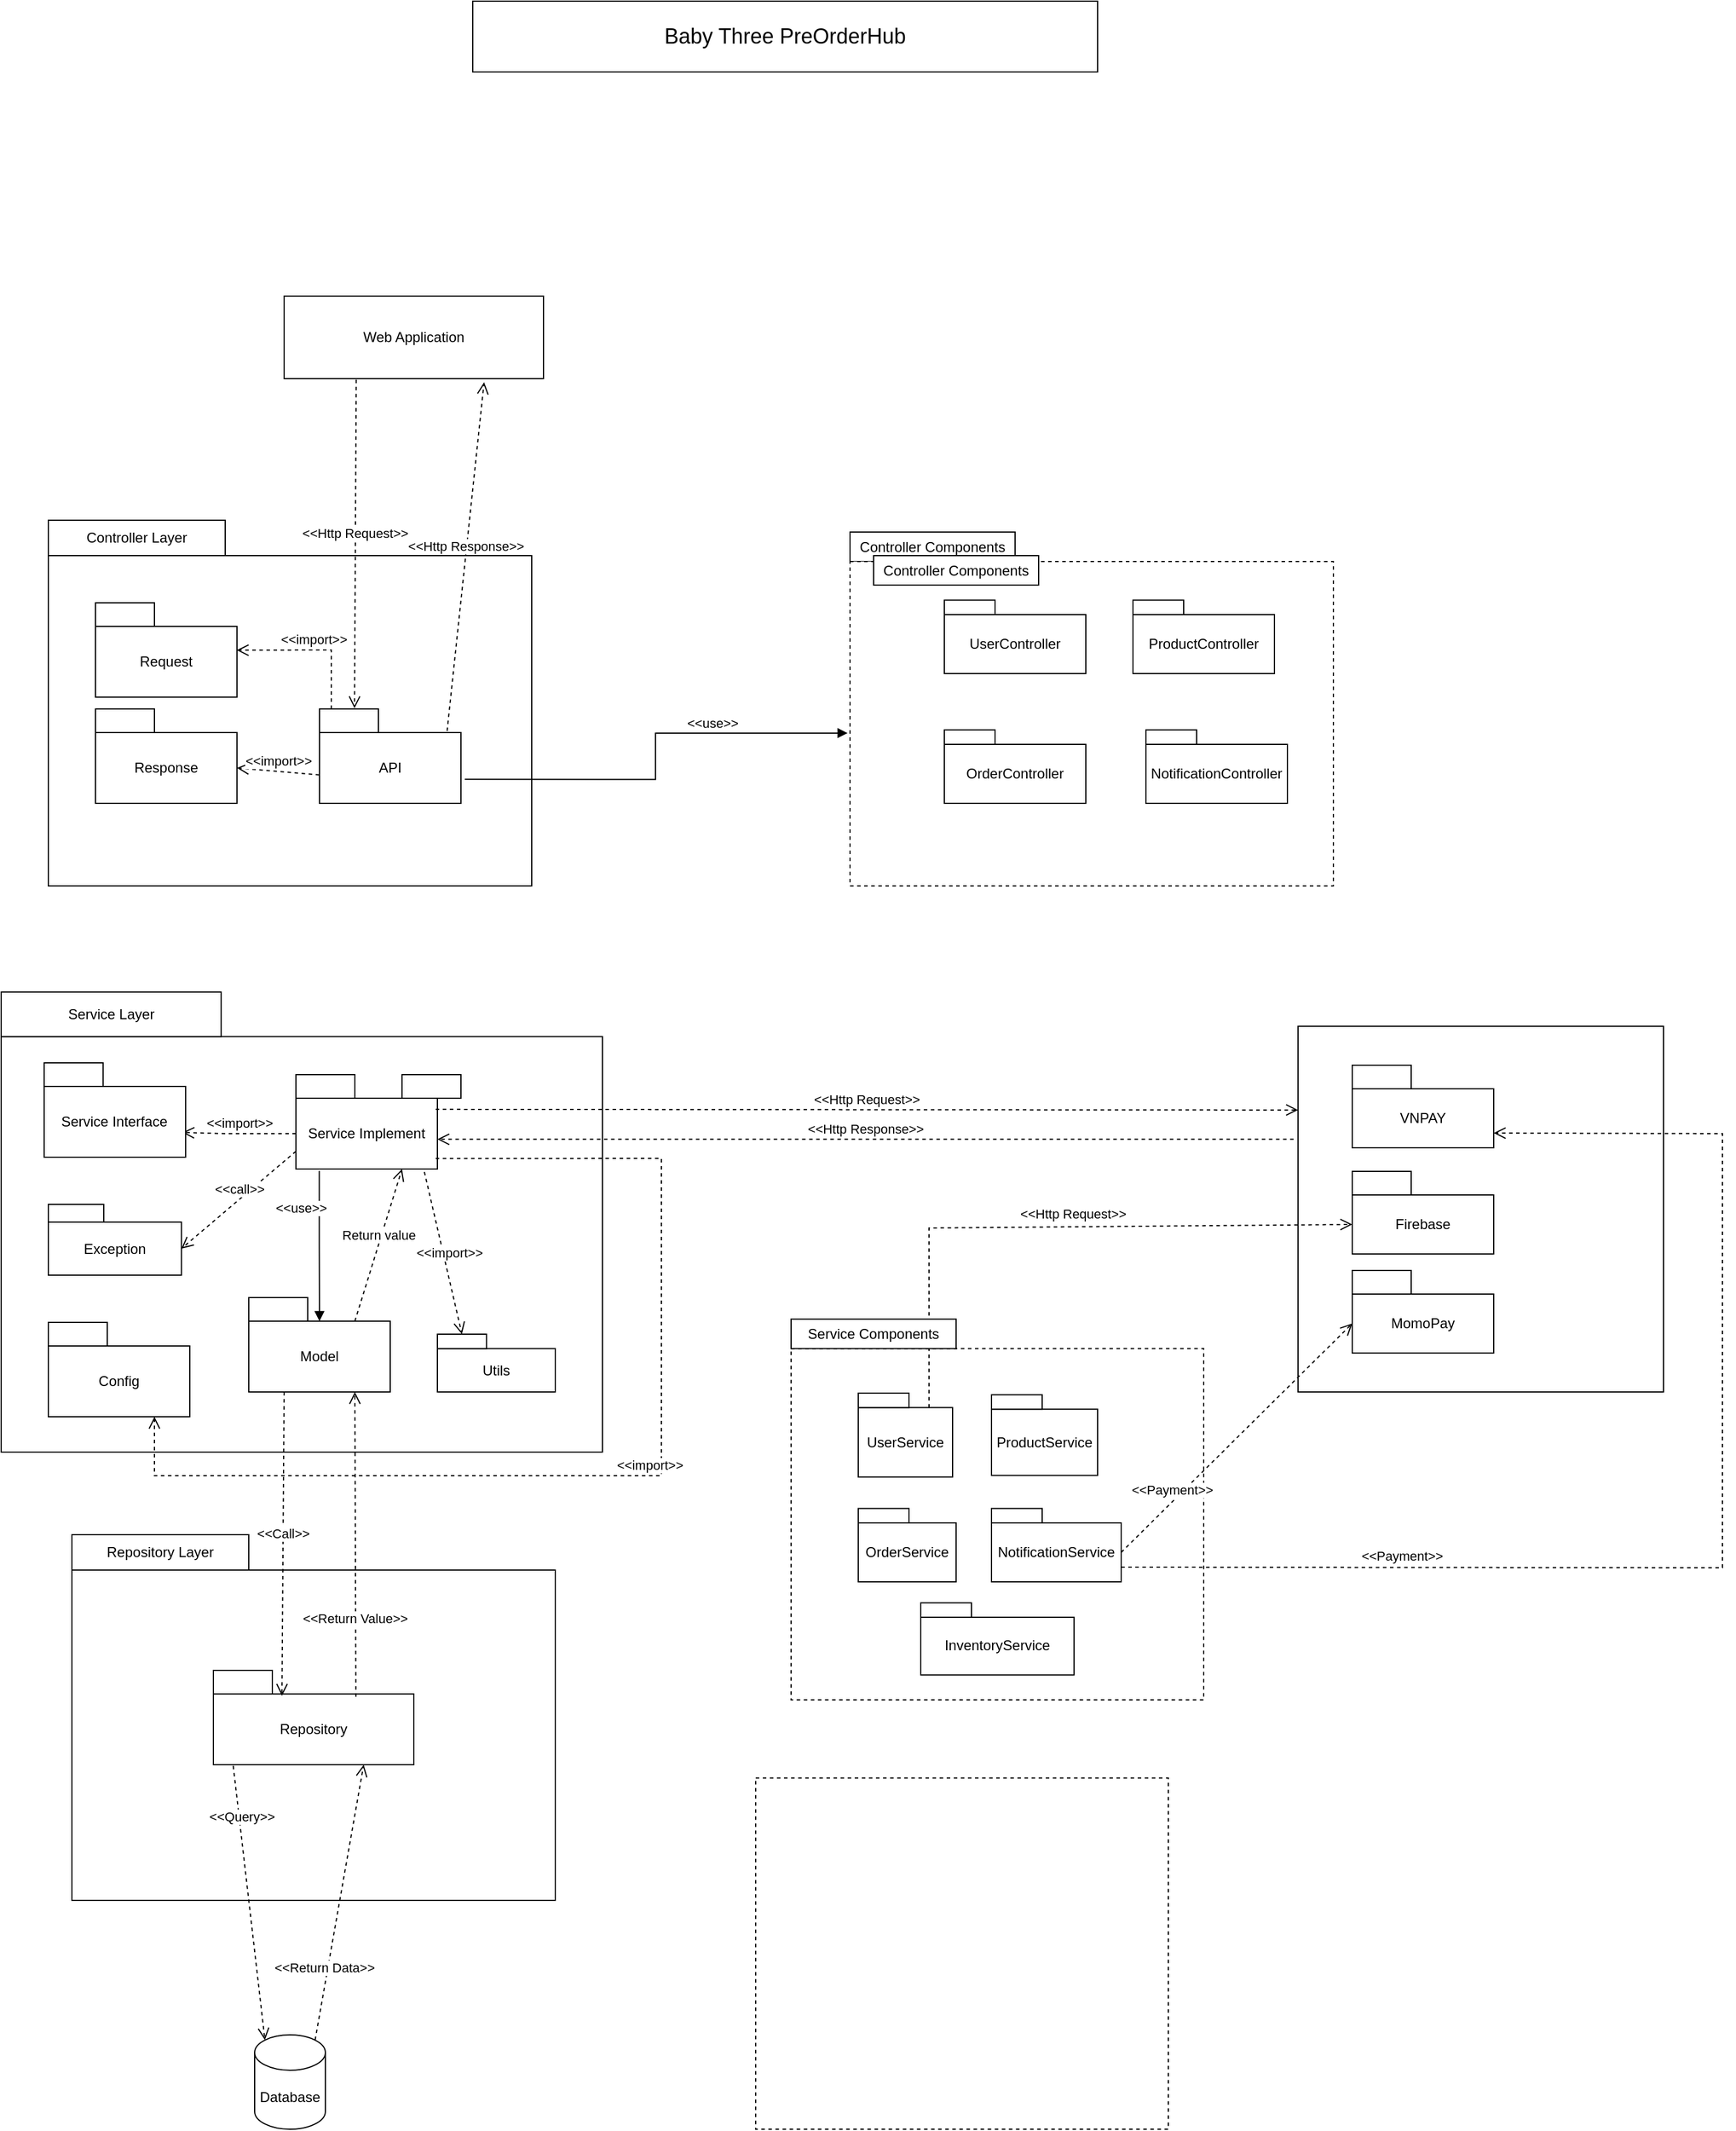 <mxfile version="26.0.16">
  <diagram name="Trang-1" id="3V1mbge0oOwgzor044g2">
    <mxGraphModel dx="1149" dy="691" grid="1" gridSize="10" guides="1" tooltips="1" connect="1" arrows="1" fold="1" page="1" pageScale="1" pageWidth="827" pageHeight="1169" math="0" shadow="0">
      <root>
        <mxCell id="0" />
        <mxCell id="1" parent="0" />
        <mxCell id="uCpHYPL4uAlhx9UP-cmn-113" value="" style="rounded=0;whiteSpace=wrap;html=1;dashed=1;" vertex="1" parent="1">
          <mxGeometry x="770" y="1172.25" width="350" height="297.75" as="geometry" />
        </mxCell>
        <mxCell id="uCpHYPL4uAlhx9UP-cmn-18" value="" style="rounded=0;whiteSpace=wrap;html=1;container=0;" vertex="1" parent="1">
          <mxGeometry x="100" y="907.742" width="510.0" height="352.258" as="geometry" />
        </mxCell>
        <mxCell id="uCpHYPL4uAlhx9UP-cmn-2" value="Web Application" style="rounded=0;whiteSpace=wrap;html=1;" vertex="1" parent="1">
          <mxGeometry x="340" y="280" width="220" height="70" as="geometry" />
        </mxCell>
        <mxCell id="uCpHYPL4uAlhx9UP-cmn-4" value="&lt;font style=&quot;font-size: 18px;&quot;&gt;Baby Three PreOrderHub&lt;/font&gt;" style="rounded=0;whiteSpace=wrap;html=1;" vertex="1" parent="1">
          <mxGeometry x="500" y="30" width="530" height="60" as="geometry" />
        </mxCell>
        <mxCell id="uCpHYPL4uAlhx9UP-cmn-21" value="" style="group" vertex="1" connectable="0" parent="1">
          <mxGeometry x="140" y="470" width="410" height="310" as="geometry" />
        </mxCell>
        <mxCell id="uCpHYPL4uAlhx9UP-cmn-16" value="" style="rounded=0;whiteSpace=wrap;html=1;" vertex="1" parent="uCpHYPL4uAlhx9UP-cmn-21">
          <mxGeometry y="30" width="410" height="280" as="geometry" />
        </mxCell>
        <mxCell id="uCpHYPL4uAlhx9UP-cmn-17" value="Controller Layer" style="rounded=0;whiteSpace=wrap;html=1;" vertex="1" parent="uCpHYPL4uAlhx9UP-cmn-21">
          <mxGeometry width="150" height="30" as="geometry" />
        </mxCell>
        <mxCell id="uCpHYPL4uAlhx9UP-cmn-25" value="Request" style="rounded=0;whiteSpace=wrap;html=1;" vertex="1" parent="uCpHYPL4uAlhx9UP-cmn-21">
          <mxGeometry x="40" y="90" width="120" height="60" as="geometry" />
        </mxCell>
        <mxCell id="uCpHYPL4uAlhx9UP-cmn-33" value="Response" style="rounded=0;whiteSpace=wrap;html=1;" vertex="1" parent="uCpHYPL4uAlhx9UP-cmn-21">
          <mxGeometry x="40" y="180" width="120" height="60" as="geometry" />
        </mxCell>
        <mxCell id="uCpHYPL4uAlhx9UP-cmn-34" value="API" style="rounded=0;whiteSpace=wrap;html=1;" vertex="1" parent="uCpHYPL4uAlhx9UP-cmn-21">
          <mxGeometry x="230" y="180" width="120" height="60" as="geometry" />
        </mxCell>
        <mxCell id="uCpHYPL4uAlhx9UP-cmn-50" value="" style="rounded=0;whiteSpace=wrap;html=1;" vertex="1" parent="uCpHYPL4uAlhx9UP-cmn-21">
          <mxGeometry x="40" y="70" width="50" height="20" as="geometry" />
        </mxCell>
        <mxCell id="uCpHYPL4uAlhx9UP-cmn-49" value="" style="rounded=0;whiteSpace=wrap;html=1;" vertex="1" parent="uCpHYPL4uAlhx9UP-cmn-21">
          <mxGeometry x="40" y="160" width="50" height="20" as="geometry" />
        </mxCell>
        <mxCell id="uCpHYPL4uAlhx9UP-cmn-48" value="" style="rounded=0;whiteSpace=wrap;html=1;" vertex="1" parent="uCpHYPL4uAlhx9UP-cmn-21">
          <mxGeometry x="230" y="160" width="50" height="20" as="geometry" />
        </mxCell>
        <mxCell id="uCpHYPL4uAlhx9UP-cmn-56" value="&amp;lt;&amp;lt;import&amp;gt;&amp;gt;" style="html=1;verticalAlign=bottom;endArrow=open;dashed=1;endSize=8;curved=0;rounded=0;entryX=1;entryY=0.5;entryDx=0;entryDy=0;exitX=-0.002;exitY=0.598;exitDx=0;exitDy=0;exitPerimeter=0;" edge="1" parent="uCpHYPL4uAlhx9UP-cmn-21" source="uCpHYPL4uAlhx9UP-cmn-34" target="uCpHYPL4uAlhx9UP-cmn-33">
          <mxGeometry relative="1" as="geometry">
            <mxPoint x="470" y="260" as="sourcePoint" />
            <mxPoint x="473" y="80" as="targetPoint" />
            <mxPoint as="offset" />
          </mxGeometry>
        </mxCell>
        <mxCell id="uCpHYPL4uAlhx9UP-cmn-24" value="" style="group" vertex="1" connectable="0" parent="1">
          <mxGeometry x="160" y="1330" width="410" height="310" as="geometry" />
        </mxCell>
        <mxCell id="uCpHYPL4uAlhx9UP-cmn-22" value="" style="rounded=0;whiteSpace=wrap;html=1;" vertex="1" parent="uCpHYPL4uAlhx9UP-cmn-24">
          <mxGeometry y="30" width="410" height="280" as="geometry" />
        </mxCell>
        <mxCell id="uCpHYPL4uAlhx9UP-cmn-23" value="Repository Layer" style="rounded=0;whiteSpace=wrap;html=1;" vertex="1" parent="uCpHYPL4uAlhx9UP-cmn-24">
          <mxGeometry width="150" height="30" as="geometry" />
        </mxCell>
        <mxCell id="uCpHYPL4uAlhx9UP-cmn-76" value="" style="group" vertex="1" connectable="0" parent="uCpHYPL4uAlhx9UP-cmn-24">
          <mxGeometry x="120" y="115" width="170" height="80" as="geometry" />
        </mxCell>
        <mxCell id="uCpHYPL4uAlhx9UP-cmn-77" value="Repository" style="rounded=0;whiteSpace=wrap;html=1;" vertex="1" parent="uCpHYPL4uAlhx9UP-cmn-76">
          <mxGeometry y="20" width="170" height="60" as="geometry" />
        </mxCell>
        <mxCell id="uCpHYPL4uAlhx9UP-cmn-78" value="" style="rounded=0;whiteSpace=wrap;html=1;" vertex="1" parent="uCpHYPL4uAlhx9UP-cmn-76">
          <mxGeometry width="50" height="20" as="geometry" />
        </mxCell>
        <mxCell id="uCpHYPL4uAlhx9UP-cmn-32" value="Request" style="rounded=0;whiteSpace=wrap;html=1;" vertex="1" parent="1">
          <mxGeometry x="180" y="560" width="120" height="60" as="geometry" />
        </mxCell>
        <mxCell id="uCpHYPL4uAlhx9UP-cmn-35" value="" style="group" vertex="1" connectable="0" parent="1">
          <mxGeometry x="1200" y="899" width="310" height="310" as="geometry" />
        </mxCell>
        <mxCell id="uCpHYPL4uAlhx9UP-cmn-10" value="" style="whiteSpace=wrap;html=1;aspect=fixed;" vertex="1" parent="uCpHYPL4uAlhx9UP-cmn-35">
          <mxGeometry width="310" height="310" as="geometry" />
        </mxCell>
        <mxCell id="uCpHYPL4uAlhx9UP-cmn-3" value="VNPAY" style="rounded=0;whiteSpace=wrap;html=1;" vertex="1" parent="uCpHYPL4uAlhx9UP-cmn-35">
          <mxGeometry x="46" y="53" width="120" height="50" as="geometry" />
        </mxCell>
        <mxCell id="uCpHYPL4uAlhx9UP-cmn-7" value="Firebase" style="rounded=0;whiteSpace=wrap;html=1;" vertex="1" parent="uCpHYPL4uAlhx9UP-cmn-35">
          <mxGeometry x="46" y="143" width="120" height="50" as="geometry" />
        </mxCell>
        <mxCell id="uCpHYPL4uAlhx9UP-cmn-8" value="MomoPay" style="rounded=0;whiteSpace=wrap;html=1;" vertex="1" parent="uCpHYPL4uAlhx9UP-cmn-35">
          <mxGeometry x="46" y="227" width="120" height="50" as="geometry" />
        </mxCell>
        <mxCell id="uCpHYPL4uAlhx9UP-cmn-12" value="" style="rounded=0;whiteSpace=wrap;html=1;" vertex="1" parent="uCpHYPL4uAlhx9UP-cmn-35">
          <mxGeometry x="46" y="33" width="50" height="20" as="geometry" />
        </mxCell>
        <mxCell id="uCpHYPL4uAlhx9UP-cmn-13" value="" style="rounded=0;whiteSpace=wrap;html=1;" vertex="1" parent="uCpHYPL4uAlhx9UP-cmn-35">
          <mxGeometry x="46" y="123" width="50" height="20" as="geometry" />
        </mxCell>
        <mxCell id="uCpHYPL4uAlhx9UP-cmn-15" value="" style="rounded=0;whiteSpace=wrap;html=1;" vertex="1" parent="uCpHYPL4uAlhx9UP-cmn-35">
          <mxGeometry x="46" y="207" width="50" height="20" as="geometry" />
        </mxCell>
        <mxCell id="uCpHYPL4uAlhx9UP-cmn-38" value="InventoryService" style="rounded=0;whiteSpace=wrap;html=1;" vertex="1" parent="1">
          <mxGeometry x="880" y="1400" width="130" height="48.88" as="geometry" />
        </mxCell>
        <mxCell id="uCpHYPL4uAlhx9UP-cmn-39" value="NotificationService" style="rounded=0;whiteSpace=wrap;html=1;" vertex="1" parent="1">
          <mxGeometry x="940" y="1320" width="110" height="50" as="geometry" />
        </mxCell>
        <mxCell id="uCpHYPL4uAlhx9UP-cmn-40" value="OrderService" style="rounded=0;whiteSpace=wrap;html=1;" vertex="1" parent="1">
          <mxGeometry x="827" y="1320" width="83" height="50" as="geometry" />
        </mxCell>
        <mxCell id="uCpHYPL4uAlhx9UP-cmn-41" value="ProductService" style="rounded=0;whiteSpace=wrap;html=1;" vertex="1" parent="1">
          <mxGeometry x="940" y="1223.62" width="90" height="56.12" as="geometry" />
        </mxCell>
        <mxCell id="uCpHYPL4uAlhx9UP-cmn-42" value="UserService" style="rounded=0;whiteSpace=wrap;html=1;" vertex="1" parent="1">
          <mxGeometry x="827" y="1222.24" width="80" height="58.88" as="geometry" />
        </mxCell>
        <mxCell id="uCpHYPL4uAlhx9UP-cmn-54" value="&amp;lt;&amp;lt;Http Response&amp;gt;&amp;gt;" style="html=1;verticalAlign=bottom;endArrow=open;dashed=1;endSize=8;curved=0;rounded=0;exitX=0.902;exitY=-0.021;exitDx=0;exitDy=0;exitPerimeter=0;entryX=0.771;entryY=1.043;entryDx=0;entryDy=0;entryPerimeter=0;" edge="1" parent="1" source="uCpHYPL4uAlhx9UP-cmn-34" target="uCpHYPL4uAlhx9UP-cmn-2">
          <mxGeometry relative="1" as="geometry">
            <mxPoint x="610" y="450" as="sourcePoint" />
            <mxPoint x="530" y="450" as="targetPoint" />
            <mxPoint as="offset" />
          </mxGeometry>
        </mxCell>
        <mxCell id="uCpHYPL4uAlhx9UP-cmn-55" value="&amp;lt;&amp;lt;Http Request&amp;gt;&amp;gt;" style="html=1;verticalAlign=bottom;endArrow=open;dashed=1;endSize=8;curved=0;rounded=0;entryX=0.594;entryY=-0.029;entryDx=0;entryDy=0;entryPerimeter=0;exitX=0.278;exitY=1.012;exitDx=0;exitDy=0;exitPerimeter=0;" edge="1" parent="1" source="uCpHYPL4uAlhx9UP-cmn-2" target="uCpHYPL4uAlhx9UP-cmn-48">
          <mxGeometry relative="1" as="geometry">
            <mxPoint x="650" y="640" as="sourcePoint" />
            <mxPoint x="653" y="350" as="targetPoint" />
            <mxPoint as="offset" />
          </mxGeometry>
        </mxCell>
        <mxCell id="uCpHYPL4uAlhx9UP-cmn-57" value="&amp;lt;&amp;lt;import&amp;gt;&amp;gt;" style="html=1;verticalAlign=bottom;endArrow=open;dashed=1;endSize=8;curved=0;rounded=0;entryX=0.998;entryY=0.336;entryDx=0;entryDy=0;entryPerimeter=0;" edge="1" parent="1" target="uCpHYPL4uAlhx9UP-cmn-32">
          <mxGeometry relative="1" as="geometry">
            <mxPoint x="380" y="630" as="sourcePoint" />
            <mxPoint x="763" y="585" as="targetPoint" />
            <mxPoint as="offset" />
            <Array as="points">
              <mxPoint x="380" y="580" />
            </Array>
          </mxGeometry>
        </mxCell>
        <mxCell id="uCpHYPL4uAlhx9UP-cmn-19" value="Service Layer" style="rounded=0;whiteSpace=wrap;html=1;container=0;" vertex="1" parent="1">
          <mxGeometry x="100" y="870" width="186.585" height="37.742" as="geometry" />
        </mxCell>
        <mxCell id="uCpHYPL4uAlhx9UP-cmn-79" value="&amp;lt;&amp;lt;import&amp;gt;&amp;gt;" style="html=1;verticalAlign=bottom;endArrow=open;dashed=1;endSize=8;curved=0;rounded=0;entryX=0.977;entryY=0.65;entryDx=0;entryDy=0;entryPerimeter=0;exitX=0;exitY=0.5;exitDx=0;exitDy=0;" edge="1" parent="1" source="uCpHYPL4uAlhx9UP-cmn-62" target="uCpHYPL4uAlhx9UP-cmn-58">
          <mxGeometry relative="1" as="geometry">
            <mxPoint x="370" y="990" as="sourcePoint" />
            <mxPoint x="260" y="990" as="targetPoint" />
            <mxPoint as="offset" />
            <Array as="points">
              <mxPoint x="340" y="990" />
              <mxPoint x="290" y="990" />
            </Array>
          </mxGeometry>
        </mxCell>
        <mxCell id="uCpHYPL4uAlhx9UP-cmn-65" value="Exception" style="rounded=0;whiteSpace=wrap;html=1;container=0;" vertex="1" parent="1">
          <mxGeometry x="140.001" y="1065" width="112.873" height="45" as="geometry" />
        </mxCell>
        <mxCell id="uCpHYPL4uAlhx9UP-cmn-66" value="" style="rounded=0;whiteSpace=wrap;html=1;container=0;" vertex="1" parent="1">
          <mxGeometry x="140.001" y="1050" width="47.03" height="15" as="geometry" />
        </mxCell>
        <mxCell id="uCpHYPL4uAlhx9UP-cmn-63" value="" style="rounded=0;whiteSpace=wrap;html=1;container=0;" vertex="1" parent="1">
          <mxGeometry x="440" y="940" width="50" height="20" as="geometry" />
        </mxCell>
        <mxCell id="uCpHYPL4uAlhx9UP-cmn-62" value="Service Implement" style="rounded=0;whiteSpace=wrap;html=1;container=0;" vertex="1" parent="1">
          <mxGeometry x="350" y="960" width="120" height="60" as="geometry" />
        </mxCell>
        <mxCell id="uCpHYPL4uAlhx9UP-cmn-47" value="" style="rounded=0;whiteSpace=wrap;html=1;container=0;" vertex="1" parent="1">
          <mxGeometry x="350" y="940" width="50" height="20" as="geometry" />
        </mxCell>
        <mxCell id="uCpHYPL4uAlhx9UP-cmn-83" value="&amp;lt;&amp;lt;call&amp;gt;&amp;gt;" style="html=1;verticalAlign=bottom;endArrow=open;dashed=1;endSize=8;curved=0;rounded=0;entryX=1;entryY=0.5;entryDx=0;entryDy=0;exitX=0;exitY=0.75;exitDx=0;exitDy=0;" edge="1" parent="1" source="uCpHYPL4uAlhx9UP-cmn-62" target="uCpHYPL4uAlhx9UP-cmn-65">
          <mxGeometry relative="1" as="geometry">
            <mxPoint x="320" y="1060" as="sourcePoint" />
            <mxPoint x="240" y="1060" as="targetPoint" />
          </mxGeometry>
        </mxCell>
        <mxCell id="uCpHYPL4uAlhx9UP-cmn-58" value="Service Interface" style="rounded=0;whiteSpace=wrap;html=1;container=0;" vertex="1" parent="1">
          <mxGeometry x="136.44" y="950" width="120" height="60" as="geometry" />
        </mxCell>
        <mxCell id="uCpHYPL4uAlhx9UP-cmn-59" value="" style="rounded=0;whiteSpace=wrap;html=1;container=0;" vertex="1" parent="1">
          <mxGeometry x="136.44" y="930" width="50" height="20" as="geometry" />
        </mxCell>
        <mxCell id="uCpHYPL4uAlhx9UP-cmn-71" value="Config" style="rounded=0;whiteSpace=wrap;html=1;container=0;" vertex="1" parent="1">
          <mxGeometry x="140" y="1170" width="120" height="60" as="geometry" />
        </mxCell>
        <mxCell id="uCpHYPL4uAlhx9UP-cmn-72" value="" style="rounded=0;whiteSpace=wrap;html=1;container=0;" vertex="1" parent="1">
          <mxGeometry x="140" y="1150" width="50" height="20" as="geometry" />
        </mxCell>
        <mxCell id="uCpHYPL4uAlhx9UP-cmn-74" value="Model" style="rounded=0;whiteSpace=wrap;html=1;container=0;" vertex="1" parent="1">
          <mxGeometry x="310" y="1149" width="120" height="60" as="geometry" />
        </mxCell>
        <mxCell id="uCpHYPL4uAlhx9UP-cmn-75" value="" style="rounded=0;whiteSpace=wrap;html=1;container=0;" vertex="1" parent="1">
          <mxGeometry x="310" y="1129" width="50" height="20" as="geometry" />
        </mxCell>
        <mxCell id="uCpHYPL4uAlhx9UP-cmn-68" value="Utils" style="rounded=0;whiteSpace=wrap;html=1;container=0;" vertex="1" parent="1">
          <mxGeometry x="470" y="1172.25" width="100" height="36.75" as="geometry" />
        </mxCell>
        <mxCell id="uCpHYPL4uAlhx9UP-cmn-69" value="" style="rounded=0;whiteSpace=wrap;html=1;container=0;" vertex="1" parent="1">
          <mxGeometry x="470" y="1160" width="41.667" height="12.25" as="geometry" />
        </mxCell>
        <mxCell id="uCpHYPL4uAlhx9UP-cmn-85" value="&amp;lt;&amp;lt;use&amp;gt;&amp;gt;" style="endArrow=block;endFill=1;html=1;edgeStyle=orthogonalEdgeStyle;align=left;verticalAlign=top;rounded=0;exitX=0.165;exitY=1.027;exitDx=0;exitDy=0;exitPerimeter=0;entryX=0.5;entryY=0;entryDx=0;entryDy=0;" edge="1" parent="1" source="uCpHYPL4uAlhx9UP-cmn-62" target="uCpHYPL4uAlhx9UP-cmn-74">
          <mxGeometry x="-0.712" y="-40" relative="1" as="geometry">
            <mxPoint x="630" y="970" as="sourcePoint" />
            <mxPoint x="790" y="970" as="targetPoint" />
            <mxPoint x="1" as="offset" />
          </mxGeometry>
        </mxCell>
        <mxCell id="uCpHYPL4uAlhx9UP-cmn-87" value="Return value" style="html=1;verticalAlign=bottom;endArrow=open;dashed=1;endSize=8;curved=0;rounded=0;exitX=0.75;exitY=0;exitDx=0;exitDy=0;entryX=0.75;entryY=1;entryDx=0;entryDy=0;" edge="1" parent="1" source="uCpHYPL4uAlhx9UP-cmn-74" target="uCpHYPL4uAlhx9UP-cmn-62">
          <mxGeometry relative="1" as="geometry">
            <mxPoint x="584" y="1065" as="sourcePoint" />
            <mxPoint x="490" y="1070" as="targetPoint" />
            <mxPoint as="offset" />
            <Array as="points" />
          </mxGeometry>
        </mxCell>
        <mxCell id="uCpHYPL4uAlhx9UP-cmn-88" value="&amp;lt;&amp;lt;import&amp;gt;&amp;gt;" style="html=1;verticalAlign=bottom;endArrow=open;dashed=1;endSize=8;curved=0;rounded=0;entryX=0.5;entryY=0;entryDx=0;entryDy=0;exitX=0.908;exitY=1.041;exitDx=0;exitDy=0;exitPerimeter=0;" edge="1" parent="1" source="uCpHYPL4uAlhx9UP-cmn-62" target="uCpHYPL4uAlhx9UP-cmn-69">
          <mxGeometry x="0.137" y="3" relative="1" as="geometry">
            <mxPoint x="370" y="1010" as="sourcePoint" />
            <mxPoint x="276" y="1015" as="targetPoint" />
            <mxPoint as="offset" />
            <Array as="points" />
          </mxGeometry>
        </mxCell>
        <mxCell id="uCpHYPL4uAlhx9UP-cmn-89" value="&amp;lt;&amp;lt;import&amp;gt;&amp;gt;" style="html=1;verticalAlign=bottom;endArrow=open;dashed=1;endSize=8;curved=0;rounded=0;exitX=0.988;exitY=0.853;exitDx=0;exitDy=0;exitPerimeter=0;entryX=0.75;entryY=1;entryDx=0;entryDy=0;" edge="1" parent="1" source="uCpHYPL4uAlhx9UP-cmn-62" target="uCpHYPL4uAlhx9UP-cmn-71">
          <mxGeometry relative="1" as="geometry">
            <mxPoint x="770" y="1065" as="sourcePoint" />
            <mxPoint x="180" y="1280" as="targetPoint" />
            <mxPoint as="offset" />
            <Array as="points">
              <mxPoint x="660" y="1011" />
              <mxPoint x="660" y="1280" />
              <mxPoint x="230" y="1280" />
            </Array>
          </mxGeometry>
        </mxCell>
        <mxCell id="uCpHYPL4uAlhx9UP-cmn-90" value="&amp;lt;&amp;lt;Http Request&amp;gt;&amp;gt;" style="html=1;verticalAlign=bottom;endArrow=open;dashed=1;endSize=8;curved=0;rounded=0;entryX=0;entryY=0.229;entryDx=0;entryDy=0;entryPerimeter=0;exitX=0.988;exitY=0.157;exitDx=0;exitDy=0;exitPerimeter=0;" edge="1" parent="1" source="uCpHYPL4uAlhx9UP-cmn-62" target="uCpHYPL4uAlhx9UP-cmn-10">
          <mxGeometry relative="1" as="geometry">
            <mxPoint x="840" y="1070" as="sourcePoint" />
            <mxPoint x="839" y="1348" as="targetPoint" />
            <mxPoint as="offset" />
          </mxGeometry>
        </mxCell>
        <mxCell id="uCpHYPL4uAlhx9UP-cmn-91" value="&amp;lt;&amp;lt;Http Response&amp;gt;&amp;gt;" style="html=1;verticalAlign=bottom;endArrow=open;dashed=1;endSize=8;curved=0;rounded=0;exitX=-0.012;exitY=0.309;exitDx=0;exitDy=0;exitPerimeter=0;entryX=1;entryY=0.58;entryDx=0;entryDy=0;entryPerimeter=0;" edge="1" parent="1" source="uCpHYPL4uAlhx9UP-cmn-10" target="uCpHYPL4uAlhx9UP-cmn-62">
          <mxGeometry relative="1" as="geometry">
            <mxPoint x="840" y="1376" as="sourcePoint" />
            <mxPoint x="872" y="1080" as="targetPoint" />
            <mxPoint as="offset" />
          </mxGeometry>
        </mxCell>
        <mxCell id="uCpHYPL4uAlhx9UP-cmn-92" value="&amp;lt;&amp;lt;Call&amp;gt;&amp;gt;" style="html=1;verticalAlign=bottom;endArrow=open;dashed=1;endSize=8;curved=0;rounded=0;exitX=0.25;exitY=1;exitDx=0;exitDy=0;entryX=0.342;entryY=0.027;entryDx=0;entryDy=0;entryPerimeter=0;" edge="1" parent="1" source="uCpHYPL4uAlhx9UP-cmn-74" target="uCpHYPL4uAlhx9UP-cmn-77">
          <mxGeometry relative="1" as="geometry">
            <mxPoint x="730" y="1440" as="sourcePoint" />
            <mxPoint x="650" y="1440" as="targetPoint" />
          </mxGeometry>
        </mxCell>
        <mxCell id="uCpHYPL4uAlhx9UP-cmn-93" value="&amp;lt;&amp;lt;Return Value&amp;gt;&amp;gt;" style="html=1;verticalAlign=bottom;endArrow=open;dashed=1;endSize=8;curved=0;rounded=0;entryX=0.75;entryY=1;entryDx=0;entryDy=0;exitX=0.711;exitY=0.039;exitDx=0;exitDy=0;exitPerimeter=0;" edge="1" parent="1" source="uCpHYPL4uAlhx9UP-cmn-77" target="uCpHYPL4uAlhx9UP-cmn-74">
          <mxGeometry x="-0.556" y="1" relative="1" as="geometry">
            <mxPoint x="740" y="1520" as="sourcePoint" />
            <mxPoint x="600" y="1520" as="targetPoint" />
            <mxPoint as="offset" />
          </mxGeometry>
        </mxCell>
        <mxCell id="uCpHYPL4uAlhx9UP-cmn-95" value="&amp;lt;&amp;lt;Query&amp;gt;&amp;gt;" style="html=1;verticalAlign=bottom;endArrow=open;dashed=1;endSize=8;curved=0;rounded=0;entryX=0.145;entryY=0;entryDx=0;entryDy=4.35;exitX=0.099;exitY=1.016;exitDx=0;exitDy=0;exitPerimeter=0;entryPerimeter=0;" edge="1" parent="1" source="uCpHYPL4uAlhx9UP-cmn-77" target="uCpHYPL4uAlhx9UP-cmn-96">
          <mxGeometry x="-0.556" y="1" relative="1" as="geometry">
            <mxPoint x="781" y="1808" as="sourcePoint" />
            <mxPoint x="780" y="1550" as="targetPoint" />
            <mxPoint as="offset" />
          </mxGeometry>
        </mxCell>
        <mxCell id="uCpHYPL4uAlhx9UP-cmn-96" value="Database" style="shape=cylinder3;whiteSpace=wrap;html=1;boundedLbl=1;backgroundOutline=1;size=15;" vertex="1" parent="1">
          <mxGeometry x="315.0" y="1754" width="60" height="80" as="geometry" />
        </mxCell>
        <mxCell id="uCpHYPL4uAlhx9UP-cmn-98" value="&amp;lt;&amp;lt;Return Data&amp;gt;&amp;gt;" style="html=1;verticalAlign=bottom;endArrow=open;dashed=1;endSize=8;curved=0;rounded=0;entryX=0.75;entryY=1;entryDx=0;entryDy=0;exitX=0.855;exitY=0;exitDx=0;exitDy=4.35;exitPerimeter=0;" edge="1" parent="1" source="uCpHYPL4uAlhx9UP-cmn-96" target="uCpHYPL4uAlhx9UP-cmn-77">
          <mxGeometry x="-0.556" y="1" relative="1" as="geometry">
            <mxPoint x="671" y="1738" as="sourcePoint" />
            <mxPoint x="670" y="1480" as="targetPoint" />
            <mxPoint as="offset" />
          </mxGeometry>
        </mxCell>
        <mxCell id="uCpHYPL4uAlhx9UP-cmn-104" value="" style="group" vertex="1" connectable="0" parent="1">
          <mxGeometry x="820" y="480" width="410" height="300" as="geometry" />
        </mxCell>
        <mxCell id="uCpHYPL4uAlhx9UP-cmn-46" value="Controller Components" style="rounded=0;whiteSpace=wrap;html=1;" vertex="1" parent="uCpHYPL4uAlhx9UP-cmn-104">
          <mxGeometry width="140" height="25" as="geometry" />
        </mxCell>
        <mxCell id="uCpHYPL4uAlhx9UP-cmn-103" value="" style="rounded=0;whiteSpace=wrap;html=1;dashed=1;" vertex="1" parent="uCpHYPL4uAlhx9UP-cmn-104">
          <mxGeometry y="25" width="410" height="275" as="geometry" />
        </mxCell>
        <mxCell id="uCpHYPL4uAlhx9UP-cmn-44" value="UserController" style="rounded=0;whiteSpace=wrap;html=1;" vertex="1" parent="uCpHYPL4uAlhx9UP-cmn-104">
          <mxGeometry x="80" y="70" width="120" height="50" as="geometry" />
        </mxCell>
        <mxCell id="uCpHYPL4uAlhx9UP-cmn-109" value="ProductController" style="rounded=0;whiteSpace=wrap;html=1;" vertex="1" parent="uCpHYPL4uAlhx9UP-cmn-104">
          <mxGeometry x="240" y="70" width="120" height="50" as="geometry" />
        </mxCell>
        <mxCell id="uCpHYPL4uAlhx9UP-cmn-108" value="OrderController" style="rounded=0;whiteSpace=wrap;html=1;" vertex="1" parent="uCpHYPL4uAlhx9UP-cmn-104">
          <mxGeometry x="80" y="180" width="120" height="50" as="geometry" />
        </mxCell>
        <mxCell id="uCpHYPL4uAlhx9UP-cmn-107" value="NotificationController" style="rounded=0;whiteSpace=wrap;html=1;" vertex="1" parent="uCpHYPL4uAlhx9UP-cmn-104">
          <mxGeometry x="251" y="180" width="120" height="50" as="geometry" />
        </mxCell>
        <mxCell id="uCpHYPL4uAlhx9UP-cmn-127" value="" style="rounded=0;whiteSpace=wrap;html=1;" vertex="1" parent="uCpHYPL4uAlhx9UP-cmn-104">
          <mxGeometry x="80" y="57.76" width="43" height="12.24" as="geometry" />
        </mxCell>
        <mxCell id="uCpHYPL4uAlhx9UP-cmn-128" value="" style="rounded=0;whiteSpace=wrap;html=1;" vertex="1" parent="uCpHYPL4uAlhx9UP-cmn-104">
          <mxGeometry x="240" y="57.76" width="43" height="12.24" as="geometry" />
        </mxCell>
        <mxCell id="uCpHYPL4uAlhx9UP-cmn-129" value="" style="rounded=0;whiteSpace=wrap;html=1;" vertex="1" parent="uCpHYPL4uAlhx9UP-cmn-104">
          <mxGeometry x="251" y="167.76" width="43" height="12.24" as="geometry" />
        </mxCell>
        <mxCell id="uCpHYPL4uAlhx9UP-cmn-134" value="" style="rounded=0;whiteSpace=wrap;html=1;" vertex="1" parent="uCpHYPL4uAlhx9UP-cmn-104">
          <mxGeometry x="80" y="167.76" width="43" height="12.24" as="geometry" />
        </mxCell>
        <mxCell id="uCpHYPL4uAlhx9UP-cmn-112" value="&amp;lt;&amp;lt;use&amp;gt;&amp;gt;" style="endArrow=block;endFill=1;html=1;edgeStyle=orthogonalEdgeStyle;align=left;verticalAlign=top;rounded=0;exitX=1.027;exitY=0.661;exitDx=0;exitDy=0;exitPerimeter=0;entryX=-0.005;entryY=0.529;entryDx=0;entryDy=0;entryPerimeter=0;" edge="1" parent="1" source="uCpHYPL4uAlhx9UP-cmn-34" target="uCpHYPL4uAlhx9UP-cmn-103">
          <mxGeometry x="0.242" y="21" relative="1" as="geometry">
            <mxPoint x="660" y="600" as="sourcePoint" />
            <mxPoint x="660" y="727" as="targetPoint" />
            <mxPoint as="offset" />
          </mxGeometry>
        </mxCell>
        <mxCell id="uCpHYPL4uAlhx9UP-cmn-115" value="&amp;lt;&amp;lt;Payment&amp;gt;&amp;gt;" style="html=1;verticalAlign=bottom;endArrow=open;dashed=1;endSize=8;curved=0;rounded=0;entryX=0;entryY=0.5;entryDx=0;entryDy=0;exitX=1;exitY=0.5;exitDx=0;exitDy=0;" edge="1" parent="1" source="uCpHYPL4uAlhx9UP-cmn-39" target="uCpHYPL4uAlhx9UP-cmn-8">
          <mxGeometry x="-0.556" y="1" relative="1" as="geometry">
            <mxPoint x="1270" y="1513" as="sourcePoint" />
            <mxPoint x="1312" y="1280" as="targetPoint" />
            <mxPoint as="offset" />
          </mxGeometry>
        </mxCell>
        <mxCell id="uCpHYPL4uAlhx9UP-cmn-116" value="&amp;lt;&amp;lt;Payment&amp;gt;&amp;gt;" style="html=1;verticalAlign=bottom;endArrow=open;dashed=1;endSize=8;curved=0;rounded=0;exitX=1;exitY=0.75;exitDx=0;exitDy=0;entryX=1;entryY=0.75;entryDx=0;entryDy=0;" edge="1" parent="1" source="uCpHYPL4uAlhx9UP-cmn-39" target="uCpHYPL4uAlhx9UP-cmn-3">
          <mxGeometry x="-0.556" y="1" relative="1" as="geometry">
            <mxPoint x="1400" y="1543" as="sourcePoint" />
            <mxPoint x="1560" y="940" as="targetPoint" />
            <mxPoint as="offset" />
            <Array as="points">
              <mxPoint x="1560" y="1358" />
              <mxPoint x="1560" y="990" />
            </Array>
          </mxGeometry>
        </mxCell>
        <mxCell id="uCpHYPL4uAlhx9UP-cmn-117" value="&amp;lt;&amp;lt;Http Request&amp;gt;&amp;gt;" style="html=1;verticalAlign=bottom;endArrow=open;dashed=1;endSize=8;curved=0;rounded=0;entryX=0;entryY=0.5;entryDx=0;entryDy=0;exitX=0.75;exitY=0;exitDx=0;exitDy=0;" edge="1" parent="1" source="uCpHYPL4uAlhx9UP-cmn-42" target="uCpHYPL4uAlhx9UP-cmn-7">
          <mxGeometry x="0.074" y="2" relative="1" as="geometry">
            <mxPoint x="890" y="1106" as="sourcePoint" />
            <mxPoint x="1621" y="1107" as="targetPoint" />
            <mxPoint as="offset" />
            <Array as="points">
              <mxPoint x="887" y="1070" />
            </Array>
          </mxGeometry>
        </mxCell>
        <mxCell id="uCpHYPL4uAlhx9UP-cmn-118" value="" style="rounded=0;whiteSpace=wrap;html=1;" vertex="1" parent="1">
          <mxGeometry x="827" y="1210" width="43" height="12.24" as="geometry" />
        </mxCell>
        <mxCell id="uCpHYPL4uAlhx9UP-cmn-120" value="" style="rounded=0;whiteSpace=wrap;html=1;" vertex="1" parent="1">
          <mxGeometry x="940" y="1211.38" width="43" height="12.24" as="geometry" />
        </mxCell>
        <mxCell id="uCpHYPL4uAlhx9UP-cmn-121" value="" style="rounded=0;whiteSpace=wrap;html=1;" vertex="1" parent="1">
          <mxGeometry x="880" y="1387.76" width="43" height="12.24" as="geometry" />
        </mxCell>
        <mxCell id="uCpHYPL4uAlhx9UP-cmn-122" value="" style="rounded=0;whiteSpace=wrap;html=1;" vertex="1" parent="1">
          <mxGeometry x="940" y="1307.76" width="43" height="12.24" as="geometry" />
        </mxCell>
        <mxCell id="uCpHYPL4uAlhx9UP-cmn-123" value="" style="rounded=0;whiteSpace=wrap;html=1;" vertex="1" parent="1">
          <mxGeometry x="827" y="1307.76" width="43" height="12.24" as="geometry" />
        </mxCell>
        <mxCell id="uCpHYPL4uAlhx9UP-cmn-135" value="" style="rounded=0;whiteSpace=wrap;html=1;dashed=1;" vertex="1" parent="1">
          <mxGeometry x="740" y="1536.25" width="350" height="297.75" as="geometry" />
        </mxCell>
        <mxCell id="uCpHYPL4uAlhx9UP-cmn-147" value="Service Components" style="rounded=0;whiteSpace=wrap;html=1;" vertex="1" parent="1">
          <mxGeometry x="770" y="1147.25" width="140" height="25" as="geometry" />
        </mxCell>
        <mxCell id="uCpHYPL4uAlhx9UP-cmn-148" value="Controller Components" style="rounded=0;whiteSpace=wrap;html=1;" vertex="1" parent="1">
          <mxGeometry x="840" y="500" width="140" height="25" as="geometry" />
        </mxCell>
      </root>
    </mxGraphModel>
  </diagram>
</mxfile>
